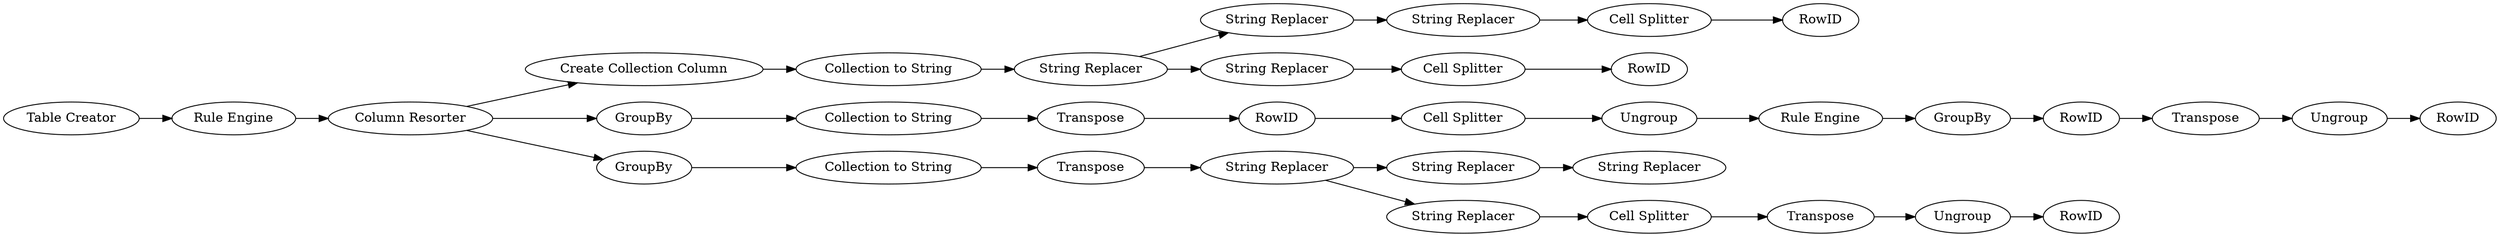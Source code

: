 digraph {
	23 -> 12
	21 -> 23
	53 -> 54
	19 -> 43
	14 -> 17
	12 -> 14
	27 -> 34
	28 -> 26
	51 -> 52
	46 -> 48
	55 -> 56
	23 -> 47
	54 -> 55
	50 -> 51
	30 -> 27
	31 -> 33
	17 -> 22
	23 -> 13
	56 -> 57
	48 -> 49
	33 -> 28
	29 -> 31
	13 -> 25
	30 -> 29
	32 -> 30
	22 -> 15
	15 -> 24
	25 -> 32
	49 -> 50
	43 -> 44
	52 -> 53
	17 -> 19
	47 -> 46
	44 -> 42
	11 -> 21
	27 [label="String Replacer"]
	57 [label=RowID]
	55 [label=Transpose]
	21 [label="Rule Engine"]
	26 [label=RowID]
	17 [label="String Replacer"]
	19 [label="String Replacer"]
	24 [label=RowID]
	49 [label=RowID]
	31 [label="Cell Splitter"]
	51 [label=Ungroup]
	56 [label=Ungroup]
	15 [label="Cell Splitter"]
	25 [label="Collection to String"]
	54 [label=RowID]
	12 [label="Create Collection Column"]
	48 [label=Transpose]
	30 [label="String Replacer"]
	50 [label="Cell Splitter"]
	42 [label=RowID]
	22 [label="String Replacer"]
	53 [label=GroupBy]
	28 [label=Ungroup]
	11 [label="Table Creator"]
	23 [label="Column Resorter"]
	47 [label=GroupBy]
	14 [label="Collection to String"]
	13 [label=GroupBy]
	43 [label="String Replacer"]
	44 [label="Cell Splitter"]
	34 [label="String Replacer"]
	29 [label="String Replacer"]
	46 [label="Collection to String"]
	52 [label="Rule Engine"]
	33 [label=Transpose]
	32 [label=Transpose]
	rankdir=LR
}
